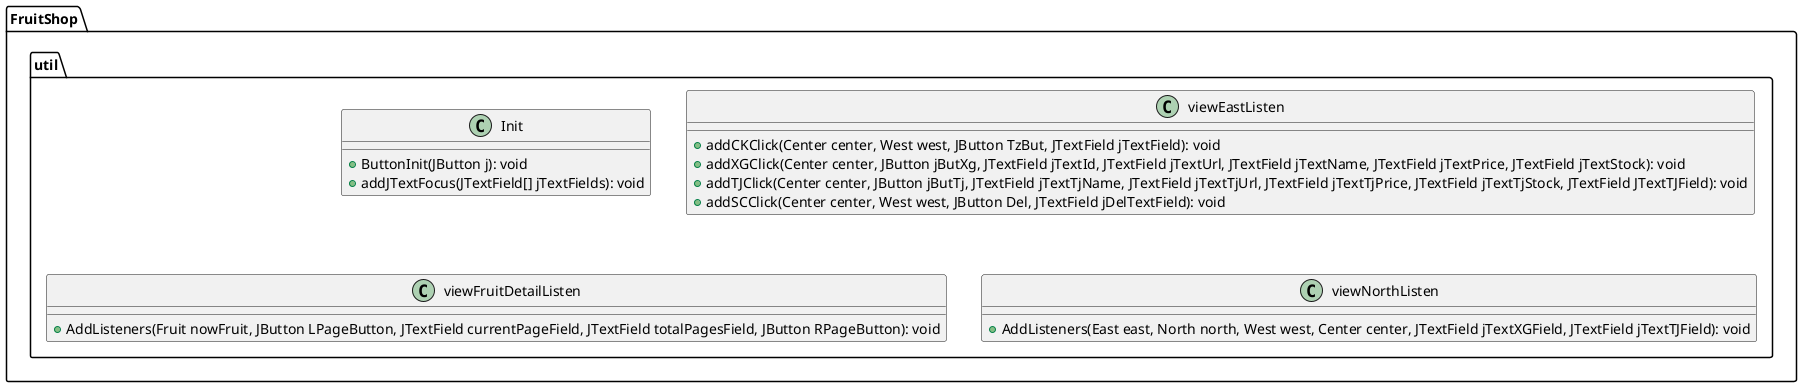 @startuml
package "FruitShop.util" {

    class Init {
        +ButtonInit(JButton j): void
        +addJTextFocus(JTextField[] jTextFields): void
    }

    class viewEastListen {
        +addCKClick(Center center, West west, JButton TzBut, JTextField jTextField): void
        +addXGClick(Center center, JButton jButXg, JTextField jTextId, JTextField jTextUrl, JTextField jTextName, JTextField jTextPrice, JTextField jTextStock): void
        +addTJClick(Center center, JButton jButTj, JTextField jTextTjName, JTextField jTextTjUrl, JTextField jTextTjPrice, JTextField jTextTjStock, JTextField JTextTJField): void
        +addSCClick(Center center, West west, JButton Del, JTextField jDelTextField): void
    }

    class viewFruitDetailListen {
        +AddListeners(Fruit nowFruit, JButton LPageButton, JTextField currentPageField, JTextField totalPagesField, JButton RPageButton): void
    }

    class viewNorthListen {
        +AddListeners(East east, North north, West west, Center center, JTextField jTextXGField, JTextField jTextTJField): void
    }
}
@enduml